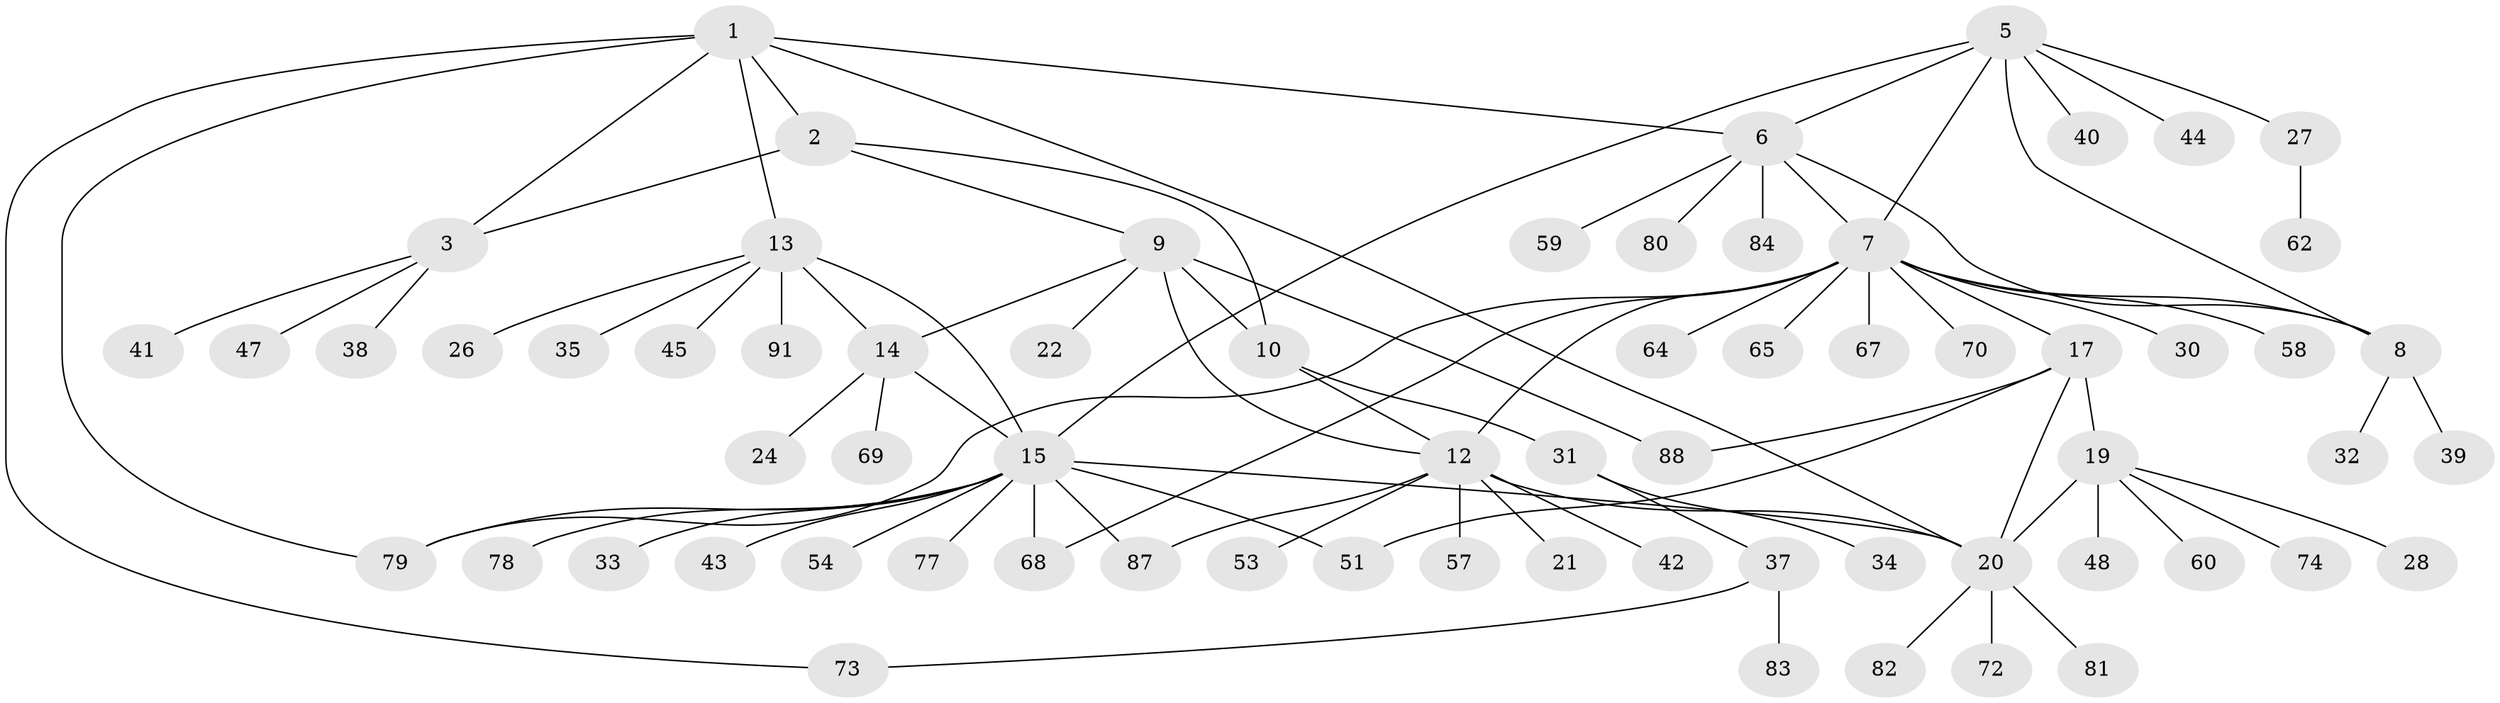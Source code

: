 // Generated by graph-tools (version 1.1) at 2025/52/02/27/25 19:52:15]
// undirected, 67 vertices, 87 edges
graph export_dot {
graph [start="1"]
  node [color=gray90,style=filled];
  1 [super="+4"];
  2 [super="+49"];
  3;
  5 [super="+55"];
  6 [super="+25"];
  7 [super="+46"];
  8 [super="+50"];
  9 [super="+11"];
  10 [super="+66"];
  12 [super="+23"];
  13 [super="+16"];
  14 [super="+52"];
  15 [super="+76"];
  17 [super="+18"];
  19 [super="+90"];
  20 [super="+29"];
  21;
  22 [super="+75"];
  24;
  26;
  27 [super="+56"];
  28;
  30 [super="+61"];
  31;
  32 [super="+36"];
  33;
  34;
  35 [super="+89"];
  37 [super="+63"];
  38;
  39;
  40;
  41;
  42 [super="+71"];
  43;
  44;
  45;
  47;
  48;
  51;
  53;
  54;
  57;
  58;
  59;
  60;
  62;
  64;
  65;
  67;
  68;
  69;
  70;
  72;
  73;
  74 [super="+86"];
  77;
  78;
  79 [super="+85"];
  80;
  81;
  82;
  83;
  84;
  87;
  88;
  91;
  1 -- 2 [weight=2];
  1 -- 3 [weight=2];
  1 -- 6;
  1 -- 73;
  1 -- 13;
  1 -- 20;
  1 -- 79;
  2 -- 3;
  2 -- 9;
  2 -- 10;
  3 -- 38;
  3 -- 41;
  3 -- 47;
  5 -- 6;
  5 -- 7;
  5 -- 8;
  5 -- 15;
  5 -- 27;
  5 -- 40;
  5 -- 44;
  6 -- 7;
  6 -- 8;
  6 -- 59;
  6 -- 84;
  6 -- 80;
  7 -- 8;
  7 -- 12;
  7 -- 17;
  7 -- 30;
  7 -- 64;
  7 -- 65;
  7 -- 67;
  7 -- 68;
  7 -- 70;
  7 -- 79;
  7 -- 58;
  8 -- 32;
  8 -- 39;
  9 -- 10 [weight=2];
  9 -- 12 [weight=2];
  9 -- 14;
  9 -- 22;
  9 -- 88;
  10 -- 12;
  10 -- 31;
  12 -- 20;
  12 -- 21;
  12 -- 42;
  12 -- 53;
  12 -- 57;
  12 -- 87;
  13 -- 14 [weight=2];
  13 -- 15 [weight=2];
  13 -- 26;
  13 -- 45;
  13 -- 35;
  13 -- 91;
  14 -- 15;
  14 -- 24;
  14 -- 69;
  15 -- 20;
  15 -- 33;
  15 -- 43;
  15 -- 51;
  15 -- 54;
  15 -- 68;
  15 -- 77;
  15 -- 78;
  15 -- 79;
  15 -- 87;
  17 -- 19 [weight=2];
  17 -- 20 [weight=2];
  17 -- 51;
  17 -- 88;
  19 -- 20;
  19 -- 28;
  19 -- 48;
  19 -- 60;
  19 -- 74;
  20 -- 72;
  20 -- 81;
  20 -- 82;
  27 -- 62;
  31 -- 34;
  31 -- 37;
  37 -- 73;
  37 -- 83;
}

